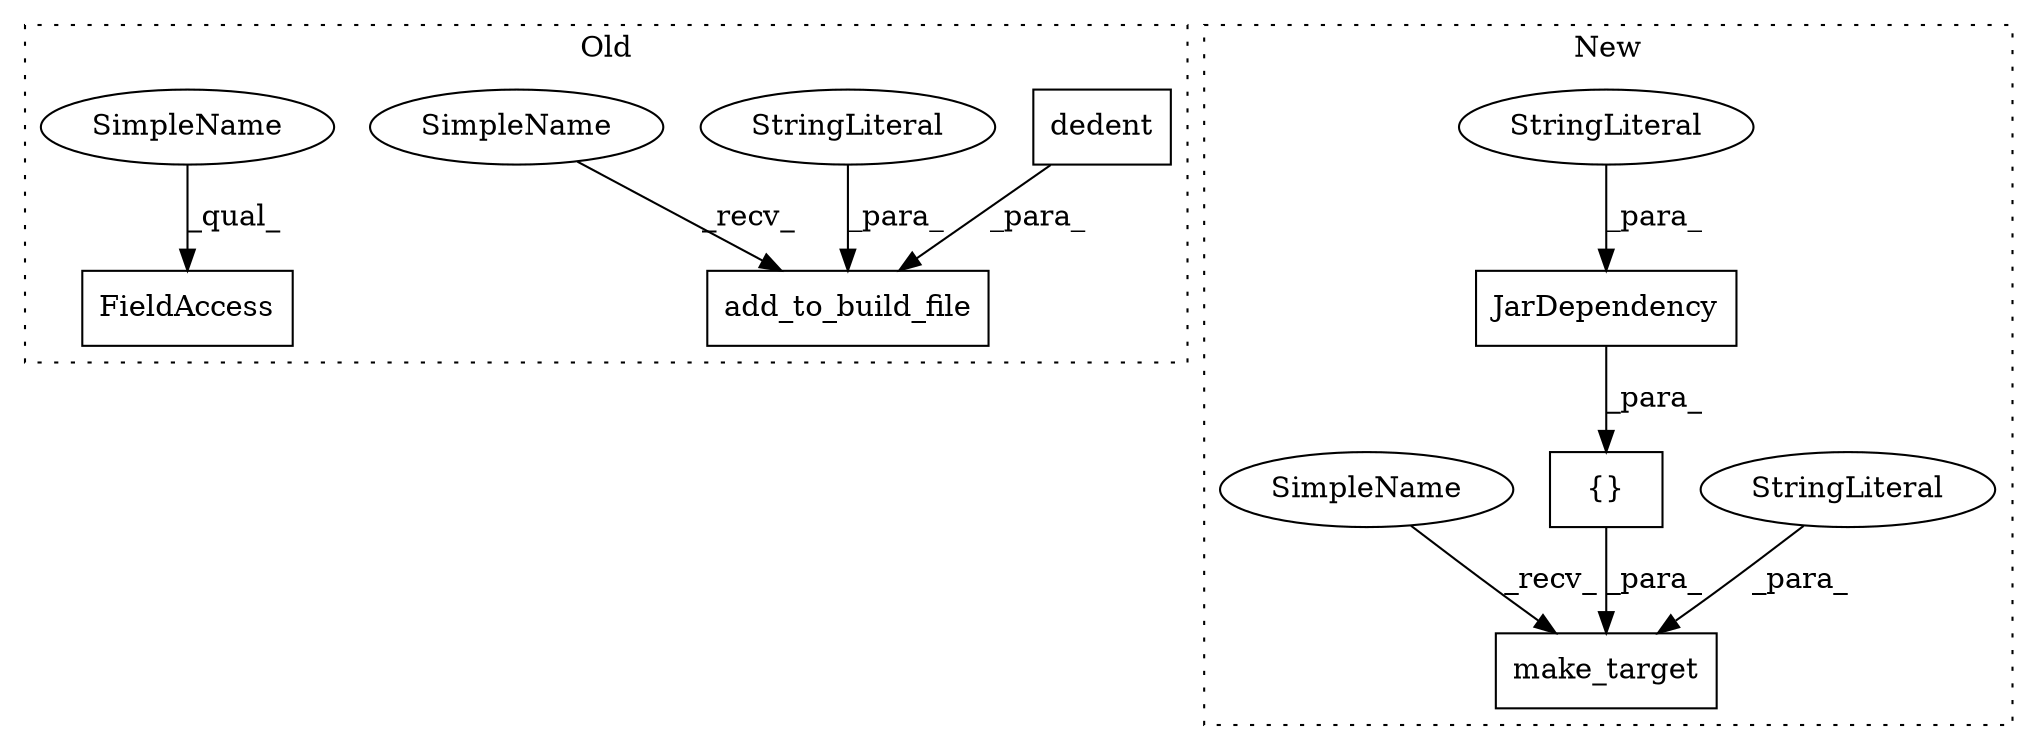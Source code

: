 digraph G {
subgraph cluster0 {
1 [label="dedent" a="32" s="1357,1562" l="7,1" shape="box"];
4 [label="add_to_build_file" a="32" s="1331,1563" l="18,1" shape="box"];
5 [label="StringLiteral" a="45" s="1349" l="7" shape="ellipse"];
8 [label="FieldAccess" a="22" s="1679" l="16" shape="box"];
10 [label="SimpleName" a="42" s="1326" l="4" shape="ellipse"];
11 [label="SimpleName" a="42" s="1679" l="4" shape="ellipse"];
label = "Old";
style="dotted";
}
subgraph cluster1 {
2 [label="JarDependency" a="32" s="940,971" l="14,1" shape="box"];
3 [label="make_target" a="32" s="892,973" l="12,1" shape="box"];
6 [label="StringLiteral" a="45" s="904" l="14" shape="ellipse"];
7 [label="{}" a="4" s="939,972" l="1,1" shape="box"];
9 [label="StringLiteral" a="45" s="960" l="5" shape="ellipse"];
12 [label="SimpleName" a="42" s="887" l="4" shape="ellipse"];
label = "New";
style="dotted";
}
1 -> 4 [label="_para_"];
2 -> 7 [label="_para_"];
5 -> 4 [label="_para_"];
6 -> 3 [label="_para_"];
7 -> 3 [label="_para_"];
9 -> 2 [label="_para_"];
10 -> 4 [label="_recv_"];
11 -> 8 [label="_qual_"];
12 -> 3 [label="_recv_"];
}